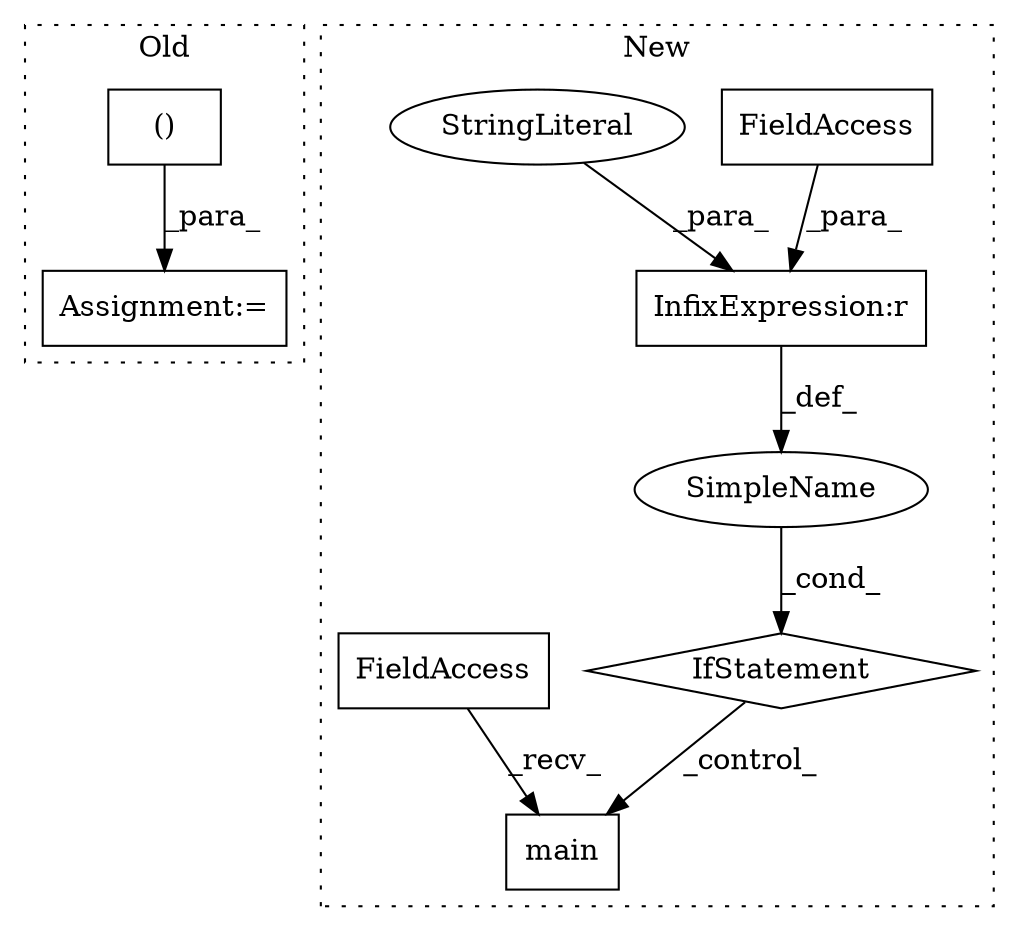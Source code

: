 digraph G {
subgraph cluster0 {
1 [label="()" a="106" s="1427" l="18" shape="box"];
9 [label="Assignment:=" a="7" s="1320,1563" l="69,2" shape="box"];
label = "Old";
style="dotted";
}
subgraph cluster1 {
2 [label="main" a="32" s="2104" l="6" shape="box"];
3 [label="IfStatement" a="25" s="2059,2085" l="4,2" shape="diamond"];
4 [label="SimpleName" a="42" s="" l="" shape="ellipse"];
5 [label="InfixExpression:r" a="27" s="2071" l="4" shape="box"];
6 [label="FieldAccess" a="22" s="2063" l="8" shape="box"];
7 [label="StringLiteral" a="45" s="2075" l="10" shape="ellipse"];
8 [label="FieldAccess" a="22" s="2095" l="8" shape="box"];
label = "New";
style="dotted";
}
1 -> 9 [label="_para_"];
3 -> 2 [label="_control_"];
4 -> 3 [label="_cond_"];
5 -> 4 [label="_def_"];
6 -> 5 [label="_para_"];
7 -> 5 [label="_para_"];
8 -> 2 [label="_recv_"];
}